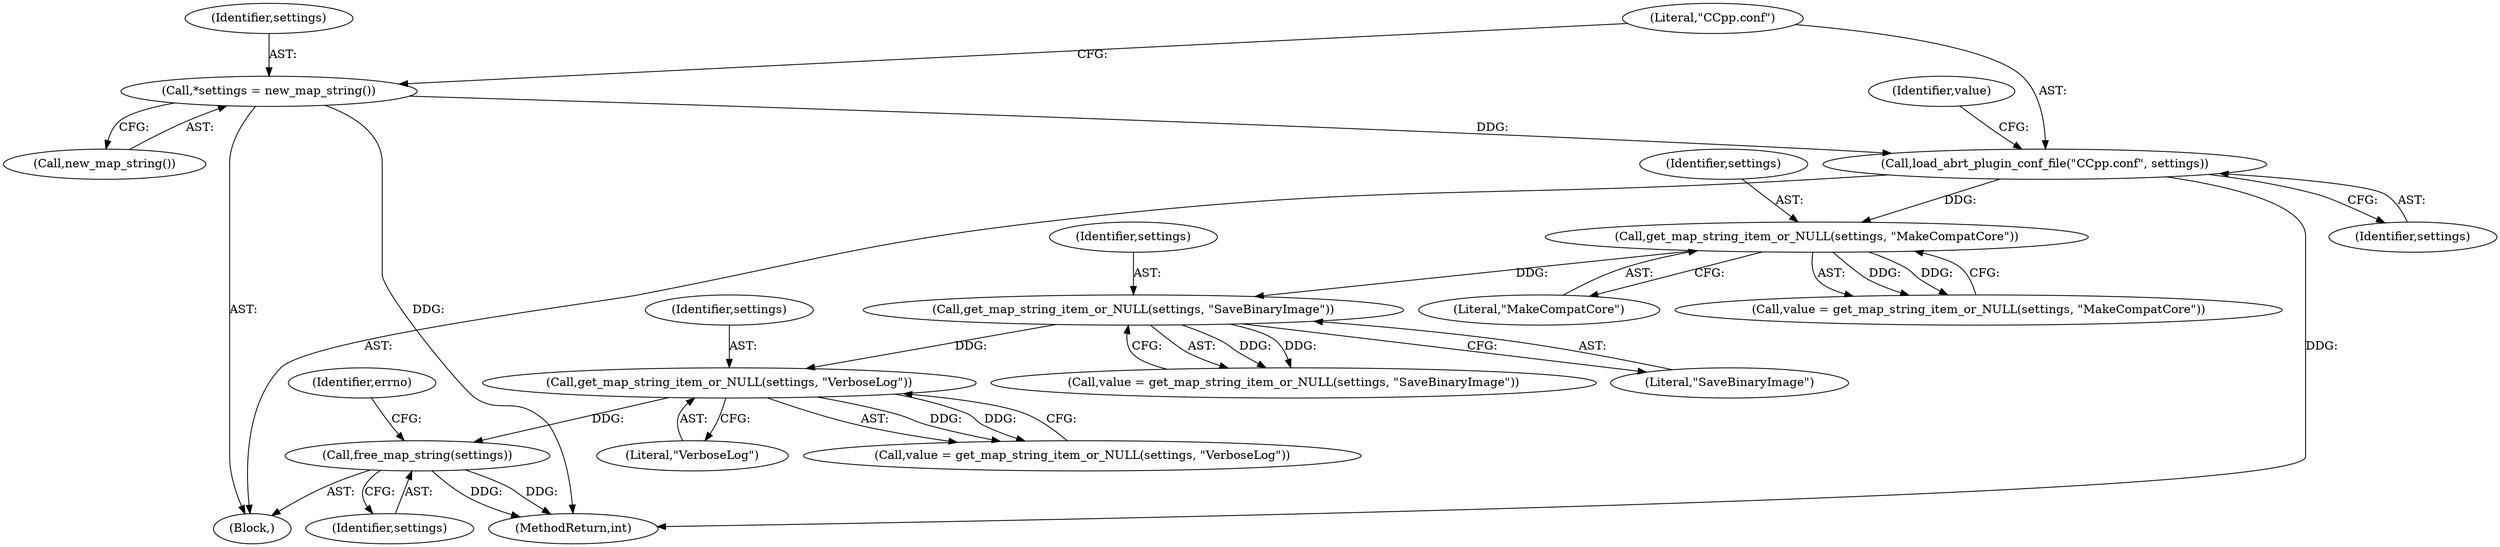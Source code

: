 digraph "0_abrt_17cb66b13997b0159b4253b3f5722db79f476d68@API" {
"1000251" [label="(Call,free_map_string(settings))"];
"1000242" [label="(Call,get_map_string_item_or_NULL(settings, \"VerboseLog\"))"];
"1000231" [label="(Call,get_map_string_item_or_NULL(settings, \"SaveBinaryImage\"))"];
"1000220" [label="(Call,get_map_string_item_or_NULL(settings, \"MakeCompatCore\"))"];
"1000214" [label="(Call,load_abrt_plugin_conf_file(\"CCpp.conf\", settings))"];
"1000211" [label="(Call,*settings = new_map_string())"];
"1001180" [label="(MethodReturn,int)"];
"1000220" [label="(Call,get_map_string_item_or_NULL(settings, \"MakeCompatCore\"))"];
"1000244" [label="(Literal,\"VerboseLog\")"];
"1000219" [label="(Identifier,value)"];
"1000243" [label="(Identifier,settings)"];
"1000221" [label="(Identifier,settings)"];
"1000242" [label="(Call,get_map_string_item_or_NULL(settings, \"VerboseLog\"))"];
"1000232" [label="(Identifier,settings)"];
"1000251" [label="(Call,free_map_string(settings))"];
"1000212" [label="(Identifier,settings)"];
"1000240" [label="(Call,value = get_map_string_item_or_NULL(settings, \"VerboseLog\"))"];
"1000213" [label="(Call,new_map_string())"];
"1000254" [label="(Identifier,errno)"];
"1000211" [label="(Call,*settings = new_map_string())"];
"1000216" [label="(Identifier,settings)"];
"1000231" [label="(Call,get_map_string_item_or_NULL(settings, \"SaveBinaryImage\"))"];
"1000222" [label="(Literal,\"MakeCompatCore\")"];
"1000218" [label="(Call,value = get_map_string_item_or_NULL(settings, \"MakeCompatCore\"))"];
"1000214" [label="(Call,load_abrt_plugin_conf_file(\"CCpp.conf\", settings))"];
"1000252" [label="(Identifier,settings)"];
"1000233" [label="(Literal,\"SaveBinaryImage\")"];
"1000209" [label="(Block,)"];
"1000215" [label="(Literal,\"CCpp.conf\")"];
"1000229" [label="(Call,value = get_map_string_item_or_NULL(settings, \"SaveBinaryImage\"))"];
"1000251" -> "1000209"  [label="AST: "];
"1000251" -> "1000252"  [label="CFG: "];
"1000252" -> "1000251"  [label="AST: "];
"1000254" -> "1000251"  [label="CFG: "];
"1000251" -> "1001180"  [label="DDG: "];
"1000251" -> "1001180"  [label="DDG: "];
"1000242" -> "1000251"  [label="DDG: "];
"1000242" -> "1000240"  [label="AST: "];
"1000242" -> "1000244"  [label="CFG: "];
"1000243" -> "1000242"  [label="AST: "];
"1000244" -> "1000242"  [label="AST: "];
"1000240" -> "1000242"  [label="CFG: "];
"1000242" -> "1000240"  [label="DDG: "];
"1000242" -> "1000240"  [label="DDG: "];
"1000231" -> "1000242"  [label="DDG: "];
"1000231" -> "1000229"  [label="AST: "];
"1000231" -> "1000233"  [label="CFG: "];
"1000232" -> "1000231"  [label="AST: "];
"1000233" -> "1000231"  [label="AST: "];
"1000229" -> "1000231"  [label="CFG: "];
"1000231" -> "1000229"  [label="DDG: "];
"1000231" -> "1000229"  [label="DDG: "];
"1000220" -> "1000231"  [label="DDG: "];
"1000220" -> "1000218"  [label="AST: "];
"1000220" -> "1000222"  [label="CFG: "];
"1000221" -> "1000220"  [label="AST: "];
"1000222" -> "1000220"  [label="AST: "];
"1000218" -> "1000220"  [label="CFG: "];
"1000220" -> "1000218"  [label="DDG: "];
"1000220" -> "1000218"  [label="DDG: "];
"1000214" -> "1000220"  [label="DDG: "];
"1000214" -> "1000209"  [label="AST: "];
"1000214" -> "1000216"  [label="CFG: "];
"1000215" -> "1000214"  [label="AST: "];
"1000216" -> "1000214"  [label="AST: "];
"1000219" -> "1000214"  [label="CFG: "];
"1000214" -> "1001180"  [label="DDG: "];
"1000211" -> "1000214"  [label="DDG: "];
"1000211" -> "1000209"  [label="AST: "];
"1000211" -> "1000213"  [label="CFG: "];
"1000212" -> "1000211"  [label="AST: "];
"1000213" -> "1000211"  [label="AST: "];
"1000215" -> "1000211"  [label="CFG: "];
"1000211" -> "1001180"  [label="DDG: "];
}
